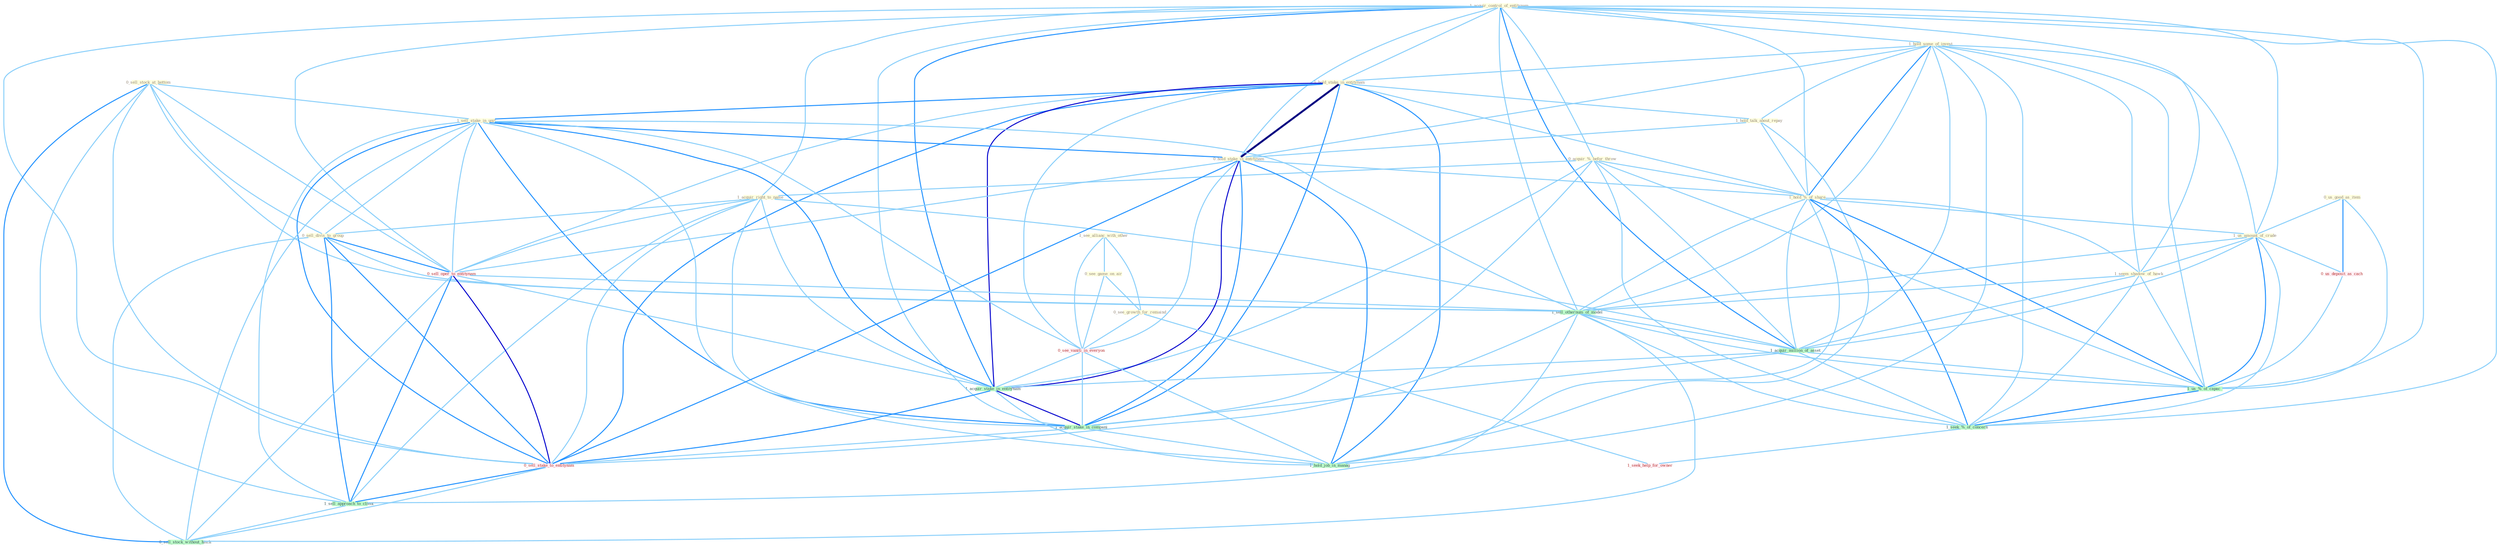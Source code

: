 Graph G{ 
    node
    [shape=polygon,style=filled,width=.5,height=.06,color="#BDFCC9",fixedsize=true,fontsize=4,
    fontcolor="#2f4f4f"];
    {node
    [color="#ffffe0", fontcolor="#8b7d6b"] "1_acquir_control_of_entitynam " "1_hold_some_of_invest " "0_us_good_as_item " "1_hold_stake_in_entitynam " "1_see_allianc_with_other " "0_acquir_%_befor_throw " "0_sell_stock_at_bottom " "0_see_game_on_air " "1_hold_talk_about_repay " "1_sell_stake_in_unit " "1_acquir_right_to_name " "0_sell_divis_to_group " "0_hold_stake_in_entitynam " "1_hold_%_of_share " "0_see_growth_for_remaind " "1_us_amount_of_crude " "1_seem_shadow_of_hawk "}
{node [color="#fff0f5", fontcolor="#b22222"] "0_sell_oper_to_entitynam " "0_see_vaniti_in_everyon " "0_us_deposit_as_cach " "0_sell_stake_to_entitynam " "1_seek_help_for_owner "}
edge [color="#B0E2FF"];

	"1_acquir_control_of_entitynam " -- "1_hold_some_of_invest " [w="1", color="#87cefa" ];
	"1_acquir_control_of_entitynam " -- "1_hold_stake_in_entitynam " [w="1", color="#87cefa" ];
	"1_acquir_control_of_entitynam " -- "0_acquir_%_befor_throw " [w="1", color="#87cefa" ];
	"1_acquir_control_of_entitynam " -- "1_acquir_right_to_name " [w="1", color="#87cefa" ];
	"1_acquir_control_of_entitynam " -- "0_hold_stake_in_entitynam " [w="1", color="#87cefa" ];
	"1_acquir_control_of_entitynam " -- "1_hold_%_of_share " [w="1", color="#87cefa" ];
	"1_acquir_control_of_entitynam " -- "1_us_amount_of_crude " [w="1", color="#87cefa" ];
	"1_acquir_control_of_entitynam " -- "1_seem_shadow_of_hawk " [w="1", color="#87cefa" ];
	"1_acquir_control_of_entitynam " -- "0_sell_oper_to_entitynam " [w="1", color="#87cefa" ];
	"1_acquir_control_of_entitynam " -- "1_sell_othernum_of_model " [w="1", color="#87cefa" ];
	"1_acquir_control_of_entitynam " -- "1_acquir_million_of_asset " [w="2", color="#1e90ff" , len=0.8];
	"1_acquir_control_of_entitynam " -- "1_acquir_stake_in_entitynam " [w="2", color="#1e90ff" , len=0.8];
	"1_acquir_control_of_entitynam " -- "1_acquir_stake_in_compani " [w="1", color="#87cefa" ];
	"1_acquir_control_of_entitynam " -- "0_sell_stake_to_entitynam " [w="1", color="#87cefa" ];
	"1_acquir_control_of_entitynam " -- "1_us_%_of_capac " [w="1", color="#87cefa" ];
	"1_acquir_control_of_entitynam " -- "1_seek_%_of_concern " [w="1", color="#87cefa" ];
	"1_hold_some_of_invest " -- "1_hold_stake_in_entitynam " [w="1", color="#87cefa" ];
	"1_hold_some_of_invest " -- "1_hold_talk_about_repay " [w="1", color="#87cefa" ];
	"1_hold_some_of_invest " -- "0_hold_stake_in_entitynam " [w="1", color="#87cefa" ];
	"1_hold_some_of_invest " -- "1_hold_%_of_share " [w="2", color="#1e90ff" , len=0.8];
	"1_hold_some_of_invest " -- "1_us_amount_of_crude " [w="1", color="#87cefa" ];
	"1_hold_some_of_invest " -- "1_seem_shadow_of_hawk " [w="1", color="#87cefa" ];
	"1_hold_some_of_invest " -- "1_sell_othernum_of_model " [w="1", color="#87cefa" ];
	"1_hold_some_of_invest " -- "1_acquir_million_of_asset " [w="1", color="#87cefa" ];
	"1_hold_some_of_invest " -- "1_us_%_of_capac " [w="1", color="#87cefa" ];
	"1_hold_some_of_invest " -- "1_hold_job_in_manag " [w="1", color="#87cefa" ];
	"1_hold_some_of_invest " -- "1_seek_%_of_concern " [w="1", color="#87cefa" ];
	"0_us_good_as_item " -- "1_us_amount_of_crude " [w="1", color="#87cefa" ];
	"0_us_good_as_item " -- "0_us_deposit_as_cach " [w="2", color="#1e90ff" , len=0.8];
	"0_us_good_as_item " -- "1_us_%_of_capac " [w="1", color="#87cefa" ];
	"1_hold_stake_in_entitynam " -- "1_hold_talk_about_repay " [w="1", color="#87cefa" ];
	"1_hold_stake_in_entitynam " -- "1_sell_stake_in_unit " [w="2", color="#1e90ff" , len=0.8];
	"1_hold_stake_in_entitynam " -- "0_hold_stake_in_entitynam " [w="4", style=bold, color="#000080", len=0.4];
	"1_hold_stake_in_entitynam " -- "1_hold_%_of_share " [w="1", color="#87cefa" ];
	"1_hold_stake_in_entitynam " -- "0_sell_oper_to_entitynam " [w="1", color="#87cefa" ];
	"1_hold_stake_in_entitynam " -- "0_see_vaniti_in_everyon " [w="1", color="#87cefa" ];
	"1_hold_stake_in_entitynam " -- "1_acquir_stake_in_entitynam " [w="3", color="#0000cd" , len=0.6];
	"1_hold_stake_in_entitynam " -- "1_acquir_stake_in_compani " [w="2", color="#1e90ff" , len=0.8];
	"1_hold_stake_in_entitynam " -- "0_sell_stake_to_entitynam " [w="2", color="#1e90ff" , len=0.8];
	"1_hold_stake_in_entitynam " -- "1_hold_job_in_manag " [w="2", color="#1e90ff" , len=0.8];
	"1_see_allianc_with_other " -- "0_see_game_on_air " [w="1", color="#87cefa" ];
	"1_see_allianc_with_other " -- "0_see_growth_for_remaind " [w="1", color="#87cefa" ];
	"1_see_allianc_with_other " -- "0_see_vaniti_in_everyon " [w="1", color="#87cefa" ];
	"0_acquir_%_befor_throw " -- "1_acquir_right_to_name " [w="1", color="#87cefa" ];
	"0_acquir_%_befor_throw " -- "1_hold_%_of_share " [w="1", color="#87cefa" ];
	"0_acquir_%_befor_throw " -- "1_acquir_million_of_asset " [w="1", color="#87cefa" ];
	"0_acquir_%_befor_throw " -- "1_acquir_stake_in_entitynam " [w="1", color="#87cefa" ];
	"0_acquir_%_befor_throw " -- "1_acquir_stake_in_compani " [w="1", color="#87cefa" ];
	"0_acquir_%_befor_throw " -- "1_us_%_of_capac " [w="1", color="#87cefa" ];
	"0_acquir_%_befor_throw " -- "1_seek_%_of_concern " [w="1", color="#87cefa" ];
	"0_sell_stock_at_bottom " -- "1_sell_stake_in_unit " [w="1", color="#87cefa" ];
	"0_sell_stock_at_bottom " -- "0_sell_divis_to_group " [w="1", color="#87cefa" ];
	"0_sell_stock_at_bottom " -- "0_sell_oper_to_entitynam " [w="1", color="#87cefa" ];
	"0_sell_stock_at_bottom " -- "1_sell_othernum_of_model " [w="1", color="#87cefa" ];
	"0_sell_stock_at_bottom " -- "0_sell_stake_to_entitynam " [w="1", color="#87cefa" ];
	"0_sell_stock_at_bottom " -- "1_sell_approach_to_client " [w="1", color="#87cefa" ];
	"0_sell_stock_at_bottom " -- "0_sell_stock_without_hitch " [w="2", color="#1e90ff" , len=0.8];
	"0_see_game_on_air " -- "0_see_growth_for_remaind " [w="1", color="#87cefa" ];
	"0_see_game_on_air " -- "0_see_vaniti_in_everyon " [w="1", color="#87cefa" ];
	"1_hold_talk_about_repay " -- "0_hold_stake_in_entitynam " [w="1", color="#87cefa" ];
	"1_hold_talk_about_repay " -- "1_hold_%_of_share " [w="1", color="#87cefa" ];
	"1_hold_talk_about_repay " -- "1_hold_job_in_manag " [w="1", color="#87cefa" ];
	"1_sell_stake_in_unit " -- "0_sell_divis_to_group " [w="1", color="#87cefa" ];
	"1_sell_stake_in_unit " -- "0_hold_stake_in_entitynam " [w="2", color="#1e90ff" , len=0.8];
	"1_sell_stake_in_unit " -- "0_sell_oper_to_entitynam " [w="1", color="#87cefa" ];
	"1_sell_stake_in_unit " -- "1_sell_othernum_of_model " [w="1", color="#87cefa" ];
	"1_sell_stake_in_unit " -- "0_see_vaniti_in_everyon " [w="1", color="#87cefa" ];
	"1_sell_stake_in_unit " -- "1_acquir_stake_in_entitynam " [w="2", color="#1e90ff" , len=0.8];
	"1_sell_stake_in_unit " -- "1_acquir_stake_in_compani " [w="2", color="#1e90ff" , len=0.8];
	"1_sell_stake_in_unit " -- "0_sell_stake_to_entitynam " [w="2", color="#1e90ff" , len=0.8];
	"1_sell_stake_in_unit " -- "1_sell_approach_to_client " [w="1", color="#87cefa" ];
	"1_sell_stake_in_unit " -- "1_hold_job_in_manag " [w="1", color="#87cefa" ];
	"1_sell_stake_in_unit " -- "0_sell_stock_without_hitch " [w="1", color="#87cefa" ];
	"1_acquir_right_to_name " -- "0_sell_divis_to_group " [w="1", color="#87cefa" ];
	"1_acquir_right_to_name " -- "0_sell_oper_to_entitynam " [w="1", color="#87cefa" ];
	"1_acquir_right_to_name " -- "1_acquir_million_of_asset " [w="1", color="#87cefa" ];
	"1_acquir_right_to_name " -- "1_acquir_stake_in_entitynam " [w="1", color="#87cefa" ];
	"1_acquir_right_to_name " -- "1_acquir_stake_in_compani " [w="1", color="#87cefa" ];
	"1_acquir_right_to_name " -- "0_sell_stake_to_entitynam " [w="1", color="#87cefa" ];
	"1_acquir_right_to_name " -- "1_sell_approach_to_client " [w="1", color="#87cefa" ];
	"0_sell_divis_to_group " -- "0_sell_oper_to_entitynam " [w="2", color="#1e90ff" , len=0.8];
	"0_sell_divis_to_group " -- "1_sell_othernum_of_model " [w="1", color="#87cefa" ];
	"0_sell_divis_to_group " -- "0_sell_stake_to_entitynam " [w="2", color="#1e90ff" , len=0.8];
	"0_sell_divis_to_group " -- "1_sell_approach_to_client " [w="2", color="#1e90ff" , len=0.8];
	"0_sell_divis_to_group " -- "0_sell_stock_without_hitch " [w="1", color="#87cefa" ];
	"0_hold_stake_in_entitynam " -- "1_hold_%_of_share " [w="1", color="#87cefa" ];
	"0_hold_stake_in_entitynam " -- "0_sell_oper_to_entitynam " [w="1", color="#87cefa" ];
	"0_hold_stake_in_entitynam " -- "0_see_vaniti_in_everyon " [w="1", color="#87cefa" ];
	"0_hold_stake_in_entitynam " -- "1_acquir_stake_in_entitynam " [w="3", color="#0000cd" , len=0.6];
	"0_hold_stake_in_entitynam " -- "1_acquir_stake_in_compani " [w="2", color="#1e90ff" , len=0.8];
	"0_hold_stake_in_entitynam " -- "0_sell_stake_to_entitynam " [w="2", color="#1e90ff" , len=0.8];
	"0_hold_stake_in_entitynam " -- "1_hold_job_in_manag " [w="2", color="#1e90ff" , len=0.8];
	"1_hold_%_of_share " -- "1_us_amount_of_crude " [w="1", color="#87cefa" ];
	"1_hold_%_of_share " -- "1_seem_shadow_of_hawk " [w="1", color="#87cefa" ];
	"1_hold_%_of_share " -- "1_sell_othernum_of_model " [w="1", color="#87cefa" ];
	"1_hold_%_of_share " -- "1_acquir_million_of_asset " [w="1", color="#87cefa" ];
	"1_hold_%_of_share " -- "1_us_%_of_capac " [w="2", color="#1e90ff" , len=0.8];
	"1_hold_%_of_share " -- "1_hold_job_in_manag " [w="1", color="#87cefa" ];
	"1_hold_%_of_share " -- "1_seek_%_of_concern " [w="2", color="#1e90ff" , len=0.8];
	"0_see_growth_for_remaind " -- "0_see_vaniti_in_everyon " [w="1", color="#87cefa" ];
	"0_see_growth_for_remaind " -- "1_seek_help_for_owner " [w="1", color="#87cefa" ];
	"1_us_amount_of_crude " -- "1_seem_shadow_of_hawk " [w="1", color="#87cefa" ];
	"1_us_amount_of_crude " -- "1_sell_othernum_of_model " [w="1", color="#87cefa" ];
	"1_us_amount_of_crude " -- "1_acquir_million_of_asset " [w="1", color="#87cefa" ];
	"1_us_amount_of_crude " -- "0_us_deposit_as_cach " [w="1", color="#87cefa" ];
	"1_us_amount_of_crude " -- "1_us_%_of_capac " [w="2", color="#1e90ff" , len=0.8];
	"1_us_amount_of_crude " -- "1_seek_%_of_concern " [w="1", color="#87cefa" ];
	"1_seem_shadow_of_hawk " -- "1_sell_othernum_of_model " [w="1", color="#87cefa" ];
	"1_seem_shadow_of_hawk " -- "1_acquir_million_of_asset " [w="1", color="#87cefa" ];
	"1_seem_shadow_of_hawk " -- "1_us_%_of_capac " [w="1", color="#87cefa" ];
	"1_seem_shadow_of_hawk " -- "1_seek_%_of_concern " [w="1", color="#87cefa" ];
	"0_sell_oper_to_entitynam " -- "1_sell_othernum_of_model " [w="1", color="#87cefa" ];
	"0_sell_oper_to_entitynam " -- "1_acquir_stake_in_entitynam " [w="1", color="#87cefa" ];
	"0_sell_oper_to_entitynam " -- "0_sell_stake_to_entitynam " [w="3", color="#0000cd" , len=0.6];
	"0_sell_oper_to_entitynam " -- "1_sell_approach_to_client " [w="2", color="#1e90ff" , len=0.8];
	"0_sell_oper_to_entitynam " -- "0_sell_stock_without_hitch " [w="1", color="#87cefa" ];
	"1_sell_othernum_of_model " -- "1_acquir_million_of_asset " [w="1", color="#87cefa" ];
	"1_sell_othernum_of_model " -- "0_sell_stake_to_entitynam " [w="1", color="#87cefa" ];
	"1_sell_othernum_of_model " -- "1_us_%_of_capac " [w="1", color="#87cefa" ];
	"1_sell_othernum_of_model " -- "1_sell_approach_to_client " [w="1", color="#87cefa" ];
	"1_sell_othernum_of_model " -- "0_sell_stock_without_hitch " [w="1", color="#87cefa" ];
	"1_sell_othernum_of_model " -- "1_seek_%_of_concern " [w="1", color="#87cefa" ];
	"0_see_vaniti_in_everyon " -- "1_acquir_stake_in_entitynam " [w="1", color="#87cefa" ];
	"0_see_vaniti_in_everyon " -- "1_acquir_stake_in_compani " [w="1", color="#87cefa" ];
	"0_see_vaniti_in_everyon " -- "1_hold_job_in_manag " [w="1", color="#87cefa" ];
	"1_acquir_million_of_asset " -- "1_acquir_stake_in_entitynam " [w="1", color="#87cefa" ];
	"1_acquir_million_of_asset " -- "1_acquir_stake_in_compani " [w="1", color="#87cefa" ];
	"1_acquir_million_of_asset " -- "1_us_%_of_capac " [w="1", color="#87cefa" ];
	"1_acquir_million_of_asset " -- "1_seek_%_of_concern " [w="1", color="#87cefa" ];
	"0_us_deposit_as_cach " -- "1_us_%_of_capac " [w="1", color="#87cefa" ];
	"1_acquir_stake_in_entitynam " -- "1_acquir_stake_in_compani " [w="3", color="#0000cd" , len=0.6];
	"1_acquir_stake_in_entitynam " -- "0_sell_stake_to_entitynam " [w="2", color="#1e90ff" , len=0.8];
	"1_acquir_stake_in_entitynam " -- "1_hold_job_in_manag " [w="1", color="#87cefa" ];
	"1_acquir_stake_in_compani " -- "0_sell_stake_to_entitynam " [w="1", color="#87cefa" ];
	"1_acquir_stake_in_compani " -- "1_hold_job_in_manag " [w="1", color="#87cefa" ];
	"0_sell_stake_to_entitynam " -- "1_sell_approach_to_client " [w="2", color="#1e90ff" , len=0.8];
	"0_sell_stake_to_entitynam " -- "0_sell_stock_without_hitch " [w="1", color="#87cefa" ];
	"1_us_%_of_capac " -- "1_seek_%_of_concern " [w="2", color="#1e90ff" , len=0.8];
	"1_sell_approach_to_client " -- "0_sell_stock_without_hitch " [w="1", color="#87cefa" ];
	"1_seek_%_of_concern " -- "1_seek_help_for_owner " [w="1", color="#87cefa" ];
}